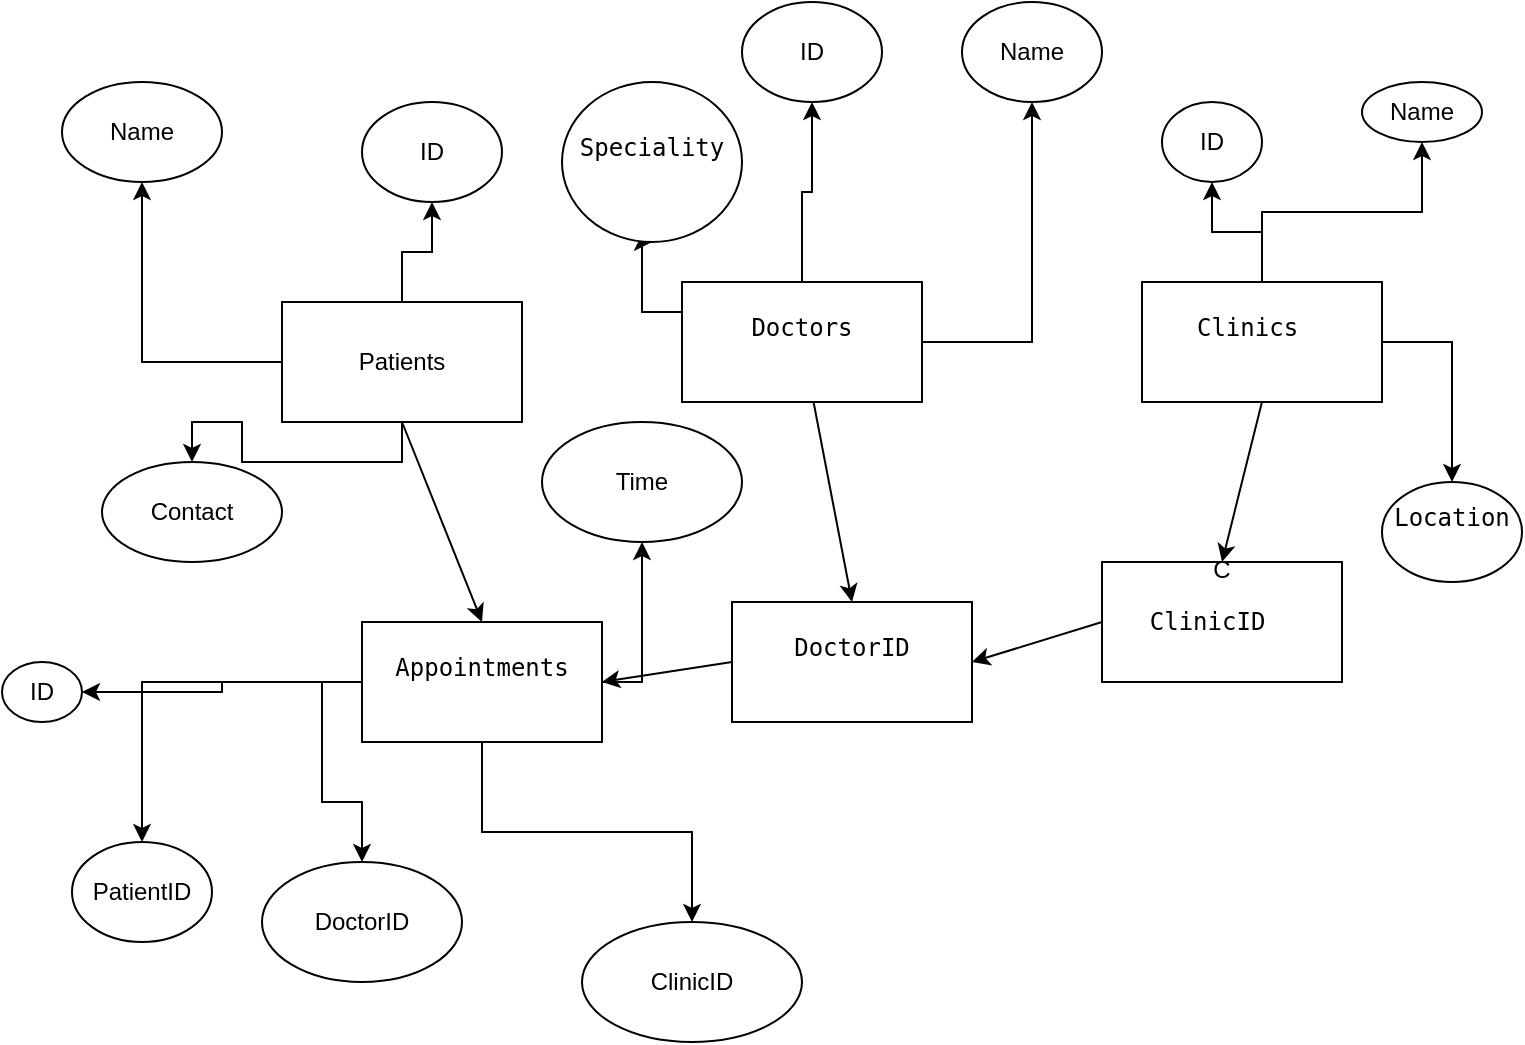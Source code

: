 <mxfile version="22.0.2" type="device">
  <diagram name="Page-1" id="C88CaT0eE18d__TFc0Sf">
    <mxGraphModel dx="1050" dy="534" grid="1" gridSize="10" guides="1" tooltips="1" connect="1" arrows="1" fold="1" page="1" pageScale="1" pageWidth="850" pageHeight="1100" math="0" shadow="0">
      <root>
        <mxCell id="0" />
        <mxCell id="1" parent="0" />
        <mxCell id="6VXw-UV9Kz2M4rHiQ5SI-17" style="edgeStyle=orthogonalEdgeStyle;rounded=0;orthogonalLoop=1;jettySize=auto;html=1;" edge="1" parent="1" source="6VXw-UV9Kz2M4rHiQ5SI-1" target="6VXw-UV9Kz2M4rHiQ5SI-18">
          <mxGeometry relative="1" as="geometry">
            <mxPoint x="260" y="140" as="targetPoint" />
          </mxGeometry>
        </mxCell>
        <mxCell id="6VXw-UV9Kz2M4rHiQ5SI-19" style="edgeStyle=orthogonalEdgeStyle;rounded=0;orthogonalLoop=1;jettySize=auto;html=1;" edge="1" parent="1" source="6VXw-UV9Kz2M4rHiQ5SI-1" target="6VXw-UV9Kz2M4rHiQ5SI-20">
          <mxGeometry relative="1" as="geometry">
            <mxPoint x="170" y="130.0" as="targetPoint" />
          </mxGeometry>
        </mxCell>
        <mxCell id="6VXw-UV9Kz2M4rHiQ5SI-21" style="edgeStyle=orthogonalEdgeStyle;rounded=0;orthogonalLoop=1;jettySize=auto;html=1;" edge="1" parent="1" source="6VXw-UV9Kz2M4rHiQ5SI-1" target="6VXw-UV9Kz2M4rHiQ5SI-22">
          <mxGeometry relative="1" as="geometry">
            <mxPoint x="140" y="260.0" as="targetPoint" />
          </mxGeometry>
        </mxCell>
        <mxCell id="6VXw-UV9Kz2M4rHiQ5SI-1" value="Patients" style="rounded=0;whiteSpace=wrap;html=1;" vertex="1" parent="1">
          <mxGeometry x="200" y="170" width="120" height="60" as="geometry" />
        </mxCell>
        <mxCell id="6VXw-UV9Kz2M4rHiQ5SI-23" style="edgeStyle=orthogonalEdgeStyle;rounded=0;orthogonalLoop=1;jettySize=auto;html=1;" edge="1" parent="1" source="6VXw-UV9Kz2M4rHiQ5SI-2" target="6VXw-UV9Kz2M4rHiQ5SI-24">
          <mxGeometry relative="1" as="geometry">
            <mxPoint x="490.0" y="110.0" as="targetPoint" />
          </mxGeometry>
        </mxCell>
        <mxCell id="6VXw-UV9Kz2M4rHiQ5SI-25" style="edgeStyle=orthogonalEdgeStyle;rounded=0;orthogonalLoop=1;jettySize=auto;html=1;" edge="1" parent="1" source="6VXw-UV9Kz2M4rHiQ5SI-2" target="6VXw-UV9Kz2M4rHiQ5SI-26">
          <mxGeometry relative="1" as="geometry">
            <mxPoint x="530.0" y="110.0" as="targetPoint" />
          </mxGeometry>
        </mxCell>
        <mxCell id="6VXw-UV9Kz2M4rHiQ5SI-27" style="edgeStyle=orthogonalEdgeStyle;rounded=0;orthogonalLoop=1;jettySize=auto;html=1;exitX=0;exitY=0.25;exitDx=0;exitDy=0;" edge="1" parent="1" source="6VXw-UV9Kz2M4rHiQ5SI-2" target="6VXw-UV9Kz2M4rHiQ5SI-28">
          <mxGeometry relative="1" as="geometry">
            <mxPoint x="370.0" y="100.0" as="targetPoint" />
          </mxGeometry>
        </mxCell>
        <mxCell id="6VXw-UV9Kz2M4rHiQ5SI-2" value="&#xa;&lt;pre&gt;&lt;code class=&quot;!whitespace-pre hljs language-sql&quot;&gt;Doctors&lt;/code&gt;&lt;/pre&gt;&#xa;&#xa;" style="rounded=0;whiteSpace=wrap;html=1;" vertex="1" parent="1">
          <mxGeometry x="400" y="160" width="120" height="60" as="geometry" />
        </mxCell>
        <mxCell id="6VXw-UV9Kz2M4rHiQ5SI-29" style="edgeStyle=orthogonalEdgeStyle;rounded=0;orthogonalLoop=1;jettySize=auto;html=1;exitX=0.5;exitY=0;exitDx=0;exitDy=0;" edge="1" parent="1" source="6VXw-UV9Kz2M4rHiQ5SI-3" target="6VXw-UV9Kz2M4rHiQ5SI-30">
          <mxGeometry relative="1" as="geometry">
            <mxPoint x="700" y="110" as="targetPoint" />
          </mxGeometry>
        </mxCell>
        <mxCell id="6VXw-UV9Kz2M4rHiQ5SI-31" style="edgeStyle=orthogonalEdgeStyle;rounded=0;orthogonalLoop=1;jettySize=auto;html=1;" edge="1" parent="1" source="6VXw-UV9Kz2M4rHiQ5SI-3" target="6VXw-UV9Kz2M4rHiQ5SI-32">
          <mxGeometry relative="1" as="geometry">
            <mxPoint x="740" y="120" as="targetPoint" />
          </mxGeometry>
        </mxCell>
        <mxCell id="6VXw-UV9Kz2M4rHiQ5SI-33" style="edgeStyle=orthogonalEdgeStyle;rounded=0;orthogonalLoop=1;jettySize=auto;html=1;exitX=1;exitY=0.5;exitDx=0;exitDy=0;" edge="1" parent="1" source="6VXw-UV9Kz2M4rHiQ5SI-3" target="6VXw-UV9Kz2M4rHiQ5SI-34">
          <mxGeometry relative="1" as="geometry">
            <mxPoint x="780" y="260" as="targetPoint" />
          </mxGeometry>
        </mxCell>
        <mxCell id="6VXw-UV9Kz2M4rHiQ5SI-3" value="&#xa;&lt;pre&gt;&lt;code class=&quot;!whitespace-pre hljs language-sql&quot;&gt;Clinics  &lt;/code&gt;&lt;/pre&gt;&#xa;&#xa;" style="rounded=0;whiteSpace=wrap;html=1;" vertex="1" parent="1">
          <mxGeometry x="630" y="160" width="120" height="60" as="geometry" />
        </mxCell>
        <mxCell id="6VXw-UV9Kz2M4rHiQ5SI-4" value="" style="endArrow=classic;html=1;rounded=0;entryX=0.5;entryY=0;entryDx=0;entryDy=0;exitX=0.5;exitY=1;exitDx=0;exitDy=0;" edge="1" parent="1" source="6VXw-UV9Kz2M4rHiQ5SI-1" target="6VXw-UV9Kz2M4rHiQ5SI-12">
          <mxGeometry width="50" height="50" relative="1" as="geometry">
            <mxPoint x="190" y="190" as="sourcePoint" />
            <mxPoint x="189.5" y="290" as="targetPoint" />
          </mxGeometry>
        </mxCell>
        <mxCell id="6VXw-UV9Kz2M4rHiQ5SI-5" value="" style="endArrow=classic;html=1;rounded=0;entryX=0.5;entryY=0;entryDx=0;entryDy=0;" edge="1" parent="1" source="6VXw-UV9Kz2M4rHiQ5SI-2" target="6VXw-UV9Kz2M4rHiQ5SI-9">
          <mxGeometry width="50" height="50" relative="1" as="geometry">
            <mxPoint x="419.5" y="190" as="sourcePoint" />
            <mxPoint x="419.5" y="290" as="targetPoint" />
          </mxGeometry>
        </mxCell>
        <mxCell id="6VXw-UV9Kz2M4rHiQ5SI-6" value="" style="endArrow=classic;html=1;rounded=0;entryX=0.5;entryY=0;entryDx=0;entryDy=0;exitX=0.5;exitY=1;exitDx=0;exitDy=0;" edge="1" parent="1" source="6VXw-UV9Kz2M4rHiQ5SI-3" target="6VXw-UV9Kz2M4rHiQ5SI-7">
          <mxGeometry width="50" height="50" relative="1" as="geometry">
            <mxPoint x="630" y="190" as="sourcePoint" />
            <mxPoint x="629.5" y="290" as="targetPoint" />
          </mxGeometry>
        </mxCell>
        <mxCell id="6VXw-UV9Kz2M4rHiQ5SI-7" value="C&lt;br&gt;&lt;pre&gt;&lt;code class=&quot;!whitespace-pre hljs language-sql&quot;&gt;ClinicID  &lt;/code&gt;&lt;/pre&gt;&lt;br&gt;" style="rounded=0;whiteSpace=wrap;html=1;" vertex="1" parent="1">
          <mxGeometry x="610" y="300" width="120" height="60" as="geometry" />
        </mxCell>
        <mxCell id="6VXw-UV9Kz2M4rHiQ5SI-8" value="" style="endArrow=classic;html=1;rounded=0;exitX=0;exitY=0.5;exitDx=0;exitDy=0;entryX=1;entryY=0.5;entryDx=0;entryDy=0;" edge="1" parent="1" source="6VXw-UV9Kz2M4rHiQ5SI-7" target="6VXw-UV9Kz2M4rHiQ5SI-9">
          <mxGeometry width="50" height="50" relative="1" as="geometry">
            <mxPoint x="500" y="340" as="sourcePoint" />
            <mxPoint x="480" y="350" as="targetPoint" />
            <Array as="points" />
          </mxGeometry>
        </mxCell>
        <mxCell id="6VXw-UV9Kz2M4rHiQ5SI-9" value="&#xa;&lt;pre&gt;&lt;code class=&quot;!whitespace-pre hljs language-sql&quot;&gt;DoctorID&lt;/code&gt;&lt;/pre&gt;&#xa;&#xa;" style="rounded=0;whiteSpace=wrap;html=1;" vertex="1" parent="1">
          <mxGeometry x="425" y="320" width="120" height="60" as="geometry" />
        </mxCell>
        <mxCell id="6VXw-UV9Kz2M4rHiQ5SI-10" value="" style="endArrow=classic;html=1;rounded=0;entryX=1;entryY=0.5;entryDx=0;entryDy=0;exitX=0;exitY=0.5;exitDx=0;exitDy=0;" edge="1" parent="1" source="6VXw-UV9Kz2M4rHiQ5SI-9" target="6VXw-UV9Kz2M4rHiQ5SI-12">
          <mxGeometry width="50" height="50" relative="1" as="geometry">
            <mxPoint x="420" y="350" as="sourcePoint" />
            <mxPoint x="360" y="360" as="targetPoint" />
          </mxGeometry>
        </mxCell>
        <mxCell id="6VXw-UV9Kz2M4rHiQ5SI-35" style="edgeStyle=orthogonalEdgeStyle;rounded=0;orthogonalLoop=1;jettySize=auto;html=1;exitX=0;exitY=0.5;exitDx=0;exitDy=0;" edge="1" parent="1" source="6VXw-UV9Kz2M4rHiQ5SI-12" target="6VXw-UV9Kz2M4rHiQ5SI-36">
          <mxGeometry relative="1" as="geometry">
            <mxPoint x="150" y="400" as="targetPoint" />
          </mxGeometry>
        </mxCell>
        <mxCell id="6VXw-UV9Kz2M4rHiQ5SI-37" style="edgeStyle=orthogonalEdgeStyle;rounded=0;orthogonalLoop=1;jettySize=auto;html=1;exitX=0;exitY=0.5;exitDx=0;exitDy=0;" edge="1" parent="1" source="6VXw-UV9Kz2M4rHiQ5SI-12" target="6VXw-UV9Kz2M4rHiQ5SI-38">
          <mxGeometry relative="1" as="geometry">
            <mxPoint x="140" y="430" as="targetPoint" />
          </mxGeometry>
        </mxCell>
        <mxCell id="6VXw-UV9Kz2M4rHiQ5SI-39" style="edgeStyle=orthogonalEdgeStyle;rounded=0;orthogonalLoop=1;jettySize=auto;html=1;exitX=0;exitY=0.5;exitDx=0;exitDy=0;" edge="1" parent="1" source="6VXw-UV9Kz2M4rHiQ5SI-12" target="6VXw-UV9Kz2M4rHiQ5SI-40">
          <mxGeometry relative="1" as="geometry">
            <mxPoint x="250" y="490" as="targetPoint" />
          </mxGeometry>
        </mxCell>
        <mxCell id="6VXw-UV9Kz2M4rHiQ5SI-41" style="edgeStyle=orthogonalEdgeStyle;rounded=0;orthogonalLoop=1;jettySize=auto;html=1;" edge="1" parent="1" source="6VXw-UV9Kz2M4rHiQ5SI-12" target="6VXw-UV9Kz2M4rHiQ5SI-42">
          <mxGeometry relative="1" as="geometry">
            <mxPoint x="350" y="480" as="targetPoint" />
          </mxGeometry>
        </mxCell>
        <mxCell id="6VXw-UV9Kz2M4rHiQ5SI-43" style="edgeStyle=orthogonalEdgeStyle;rounded=0;orthogonalLoop=1;jettySize=auto;html=1;exitX=1;exitY=0.5;exitDx=0;exitDy=0;" edge="1" parent="1" source="6VXw-UV9Kz2M4rHiQ5SI-12" target="6VXw-UV9Kz2M4rHiQ5SI-44">
          <mxGeometry relative="1" as="geometry">
            <mxPoint x="380" y="300" as="targetPoint" />
          </mxGeometry>
        </mxCell>
        <mxCell id="6VXw-UV9Kz2M4rHiQ5SI-12" value="&#xa;&lt;pre&gt;&lt;code class=&quot;!whitespace-pre hljs language-sql&quot;&gt;Appointments&lt;/code&gt;&lt;/pre&gt;&#xa;&#xa;" style="rounded=0;whiteSpace=wrap;html=1;" vertex="1" parent="1">
          <mxGeometry x="240" y="330" width="120" height="60" as="geometry" />
        </mxCell>
        <mxCell id="6VXw-UV9Kz2M4rHiQ5SI-18" value="ID" style="ellipse;whiteSpace=wrap;html=1;" vertex="1" parent="1">
          <mxGeometry x="240" y="70" width="70" height="50" as="geometry" />
        </mxCell>
        <mxCell id="6VXw-UV9Kz2M4rHiQ5SI-20" value="Name" style="ellipse;whiteSpace=wrap;html=1;" vertex="1" parent="1">
          <mxGeometry x="90" y="60" width="80" height="50" as="geometry" />
        </mxCell>
        <mxCell id="6VXw-UV9Kz2M4rHiQ5SI-22" value="Contact" style="ellipse;whiteSpace=wrap;html=1;" vertex="1" parent="1">
          <mxGeometry x="110" y="250" width="90" height="50" as="geometry" />
        </mxCell>
        <mxCell id="6VXw-UV9Kz2M4rHiQ5SI-24" value="ID" style="ellipse;whiteSpace=wrap;html=1;" vertex="1" parent="1">
          <mxGeometry x="430" y="20" width="70" height="50" as="geometry" />
        </mxCell>
        <mxCell id="6VXw-UV9Kz2M4rHiQ5SI-26" value="Name" style="ellipse;whiteSpace=wrap;html=1;" vertex="1" parent="1">
          <mxGeometry x="540" y="20" width="70" height="50" as="geometry" />
        </mxCell>
        <mxCell id="6VXw-UV9Kz2M4rHiQ5SI-28" value="&#xa;&lt;pre&gt;&lt;code class=&quot;!whitespace-pre hljs language-sql&quot;&gt;Speciality&lt;/code&gt;&lt;/pre&gt;&#xa;&#xa;" style="ellipse;whiteSpace=wrap;html=1;" vertex="1" parent="1">
          <mxGeometry x="340" y="60" width="90" height="80" as="geometry" />
        </mxCell>
        <mxCell id="6VXw-UV9Kz2M4rHiQ5SI-30" value="ID" style="ellipse;whiteSpace=wrap;html=1;" vertex="1" parent="1">
          <mxGeometry x="640" y="70" width="50" height="40" as="geometry" />
        </mxCell>
        <mxCell id="6VXw-UV9Kz2M4rHiQ5SI-32" value="Name" style="ellipse;whiteSpace=wrap;html=1;" vertex="1" parent="1">
          <mxGeometry x="740" y="60" width="60" height="30" as="geometry" />
        </mxCell>
        <mxCell id="6VXw-UV9Kz2M4rHiQ5SI-34" value="&#xa;&lt;pre&gt;&lt;code class=&quot;!whitespace-pre hljs language-sql&quot;&gt;Location&lt;/code&gt;&lt;/pre&gt;&#xa;&#xa;" style="ellipse;whiteSpace=wrap;html=1;" vertex="1" parent="1">
          <mxGeometry x="750" y="260" width="70" height="50" as="geometry" />
        </mxCell>
        <mxCell id="6VXw-UV9Kz2M4rHiQ5SI-36" value="ID" style="ellipse;whiteSpace=wrap;html=1;" vertex="1" parent="1">
          <mxGeometry x="60" y="350" width="40" height="30" as="geometry" />
        </mxCell>
        <mxCell id="6VXw-UV9Kz2M4rHiQ5SI-38" value="PatientID" style="ellipse;whiteSpace=wrap;html=1;" vertex="1" parent="1">
          <mxGeometry x="95" y="440" width="70" height="50" as="geometry" />
        </mxCell>
        <mxCell id="6VXw-UV9Kz2M4rHiQ5SI-40" value="DoctorID" style="ellipse;whiteSpace=wrap;html=1;" vertex="1" parent="1">
          <mxGeometry x="190" y="450" width="100" height="60" as="geometry" />
        </mxCell>
        <mxCell id="6VXw-UV9Kz2M4rHiQ5SI-42" value="ClinicID" style="ellipse;whiteSpace=wrap;html=1;" vertex="1" parent="1">
          <mxGeometry x="350" y="480" width="110" height="60" as="geometry" />
        </mxCell>
        <mxCell id="6VXw-UV9Kz2M4rHiQ5SI-44" value="Time" style="ellipse;whiteSpace=wrap;html=1;" vertex="1" parent="1">
          <mxGeometry x="330" y="230" width="100" height="60" as="geometry" />
        </mxCell>
      </root>
    </mxGraphModel>
  </diagram>
</mxfile>
